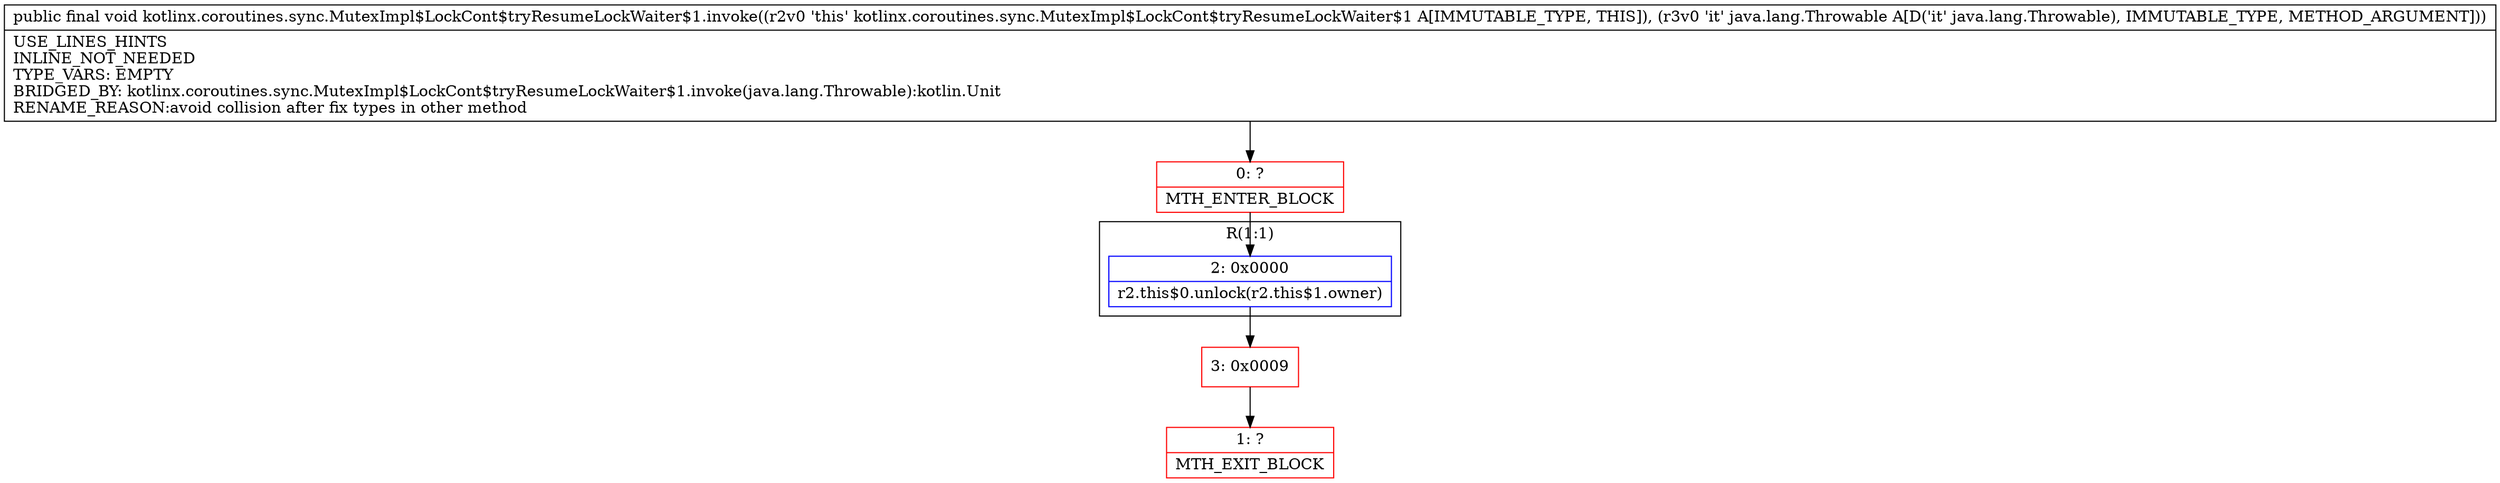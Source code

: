digraph "CFG forkotlinx.coroutines.sync.MutexImpl$LockCont$tryResumeLockWaiter$1.invoke(Ljava\/lang\/Throwable;)V" {
subgraph cluster_Region_108201224 {
label = "R(1:1)";
node [shape=record,color=blue];
Node_2 [shape=record,label="{2\:\ 0x0000|r2.this$0.unlock(r2.this$1.owner)\l}"];
}
Node_0 [shape=record,color=red,label="{0\:\ ?|MTH_ENTER_BLOCK\l}"];
Node_3 [shape=record,color=red,label="{3\:\ 0x0009}"];
Node_1 [shape=record,color=red,label="{1\:\ ?|MTH_EXIT_BLOCK\l}"];
MethodNode[shape=record,label="{public final void kotlinx.coroutines.sync.MutexImpl$LockCont$tryResumeLockWaiter$1.invoke((r2v0 'this' kotlinx.coroutines.sync.MutexImpl$LockCont$tryResumeLockWaiter$1 A[IMMUTABLE_TYPE, THIS]), (r3v0 'it' java.lang.Throwable A[D('it' java.lang.Throwable), IMMUTABLE_TYPE, METHOD_ARGUMENT]))  | USE_LINES_HINTS\lINLINE_NOT_NEEDED\lTYPE_VARS: EMPTY\lBRIDGED_BY: kotlinx.coroutines.sync.MutexImpl$LockCont$tryResumeLockWaiter$1.invoke(java.lang.Throwable):kotlin.Unit\lRENAME_REASON:avoid collision after fix types in other method\l}"];
MethodNode -> Node_0;Node_2 -> Node_3;
Node_0 -> Node_2;
Node_3 -> Node_1;
}

